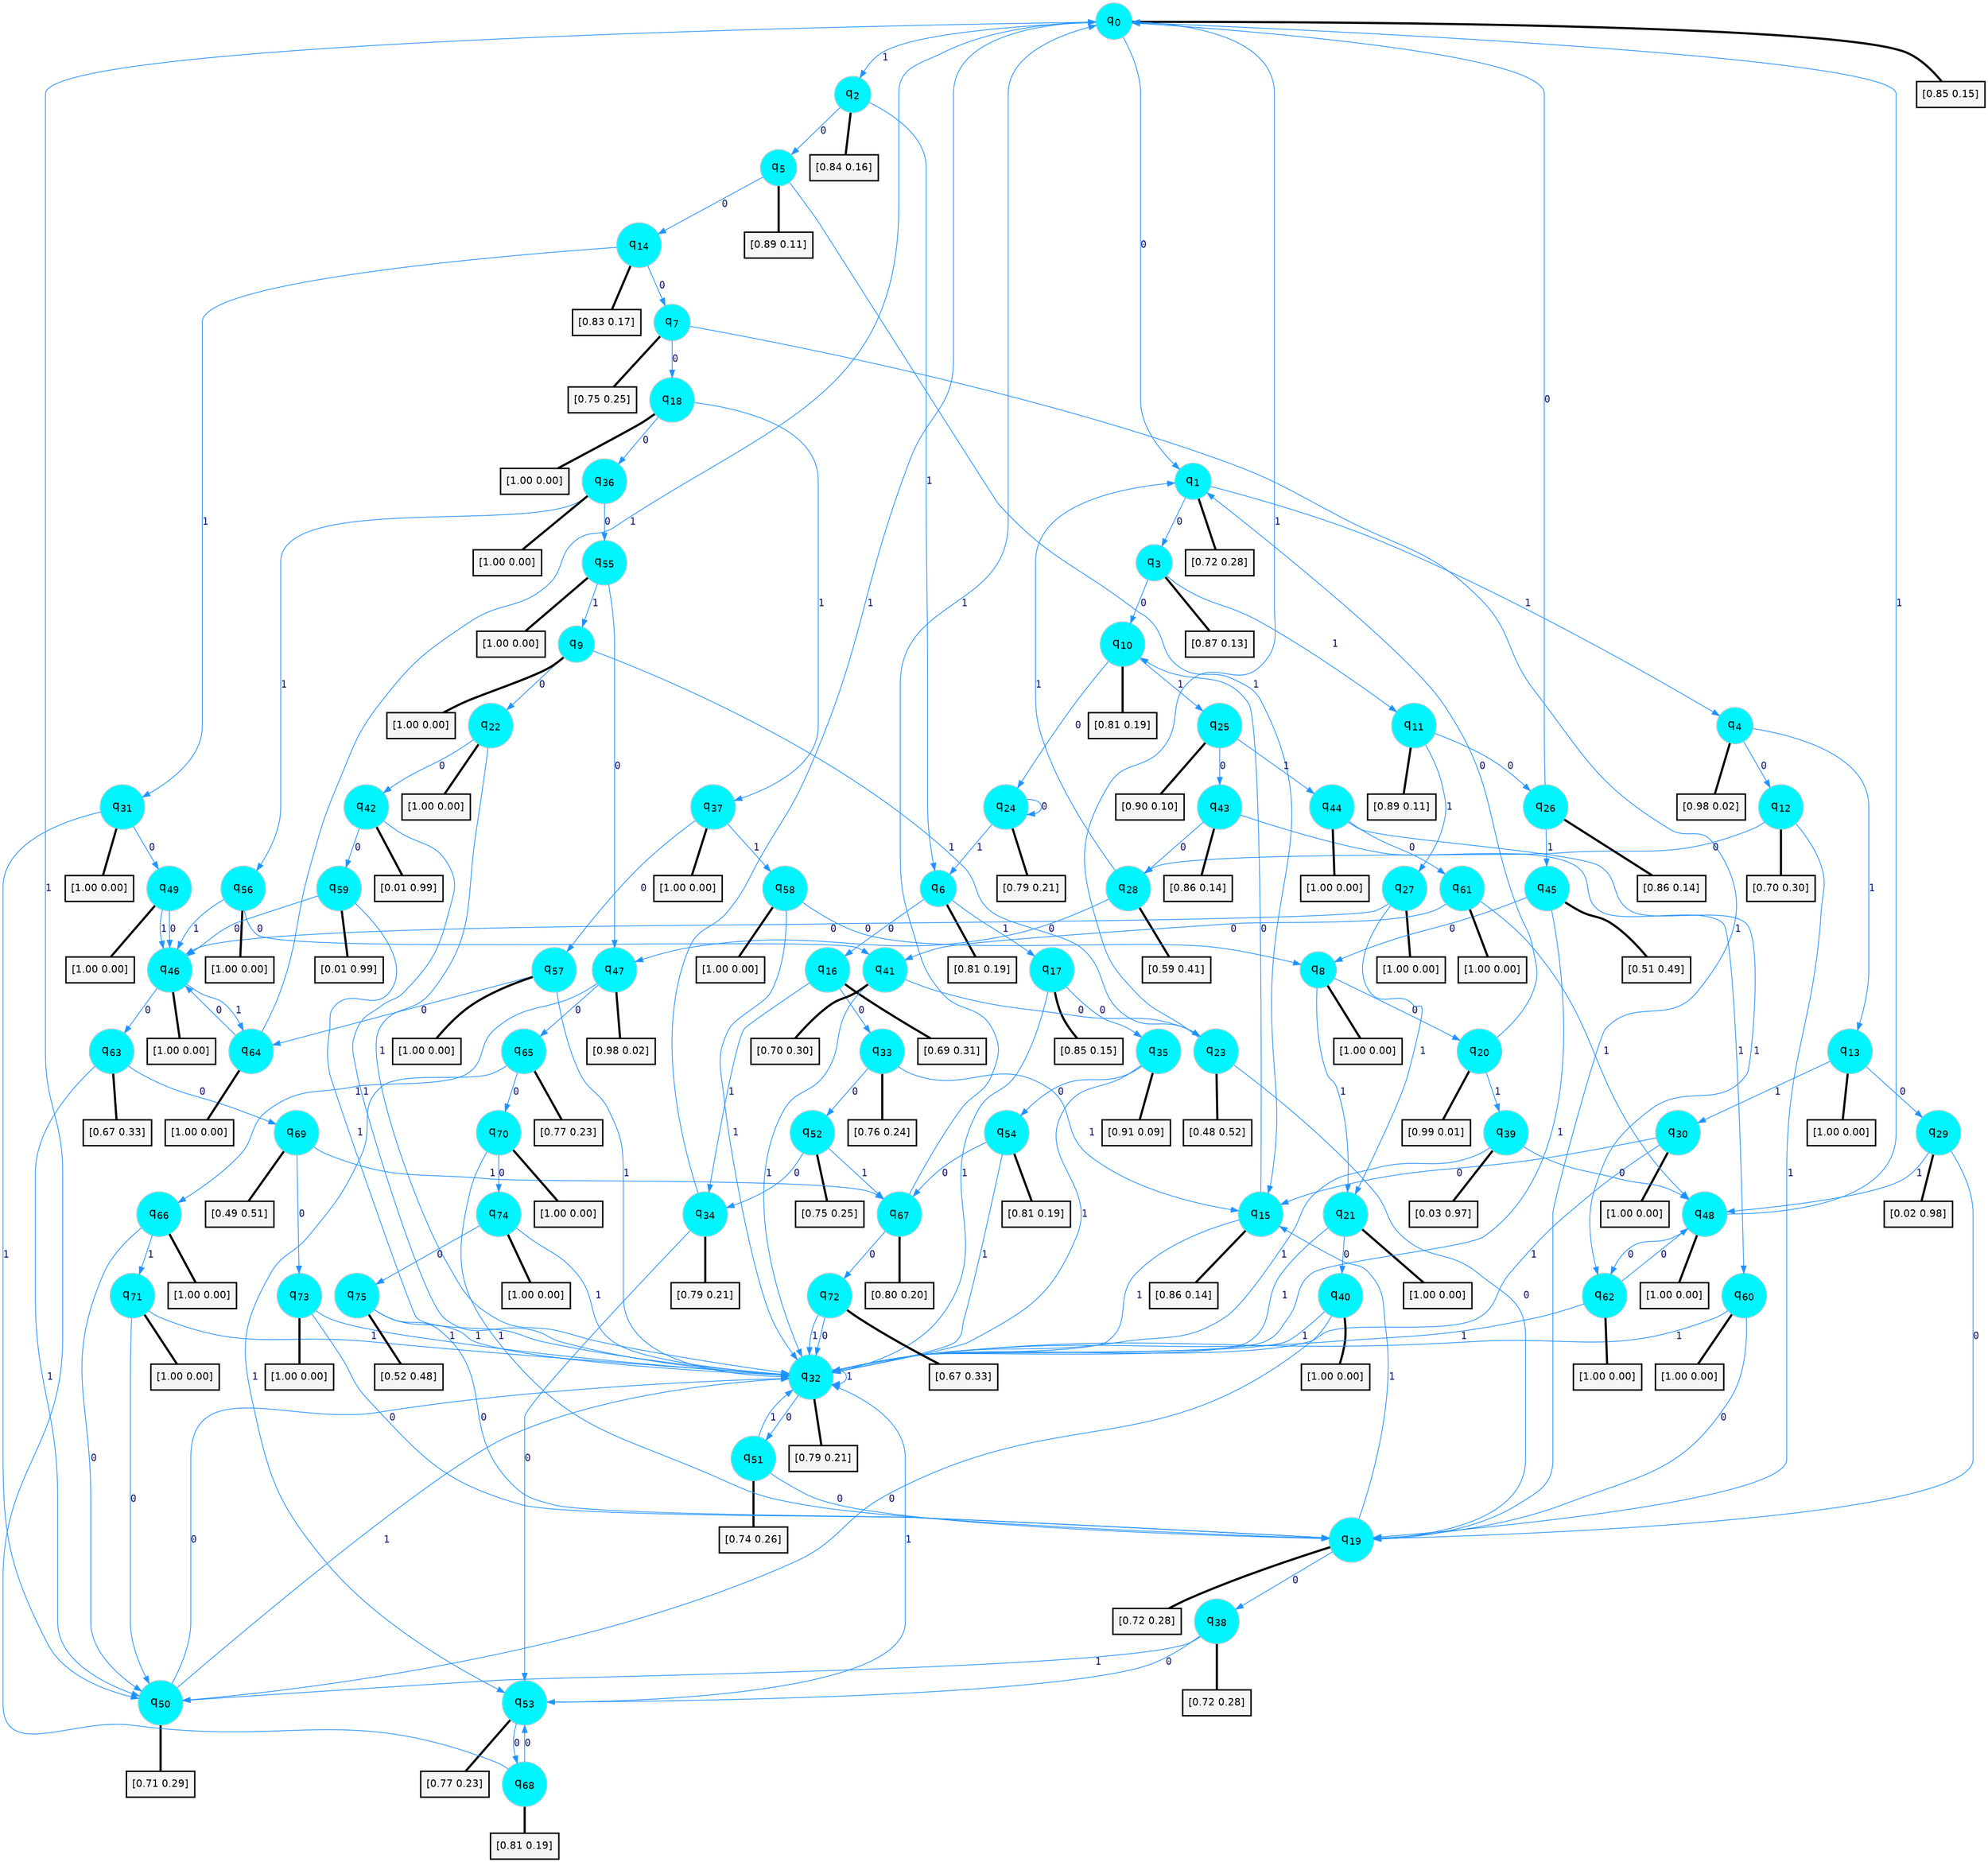 digraph G {
graph [
bgcolor=transparent, dpi=300, rankdir=TD, size="40,25"];
node [
color=gray, fillcolor=turquoise1, fontcolor=black, fontname=Helvetica, fontsize=16, fontweight=bold, shape=circle, style=filled];
edge [
arrowsize=1, color=dodgerblue1, fontcolor=midnightblue, fontname=courier, fontweight=bold, penwidth=1, style=solid, weight=20];
0[label=<q<SUB>0</SUB>>];
1[label=<q<SUB>1</SUB>>];
2[label=<q<SUB>2</SUB>>];
3[label=<q<SUB>3</SUB>>];
4[label=<q<SUB>4</SUB>>];
5[label=<q<SUB>5</SUB>>];
6[label=<q<SUB>6</SUB>>];
7[label=<q<SUB>7</SUB>>];
8[label=<q<SUB>8</SUB>>];
9[label=<q<SUB>9</SUB>>];
10[label=<q<SUB>10</SUB>>];
11[label=<q<SUB>11</SUB>>];
12[label=<q<SUB>12</SUB>>];
13[label=<q<SUB>13</SUB>>];
14[label=<q<SUB>14</SUB>>];
15[label=<q<SUB>15</SUB>>];
16[label=<q<SUB>16</SUB>>];
17[label=<q<SUB>17</SUB>>];
18[label=<q<SUB>18</SUB>>];
19[label=<q<SUB>19</SUB>>];
20[label=<q<SUB>20</SUB>>];
21[label=<q<SUB>21</SUB>>];
22[label=<q<SUB>22</SUB>>];
23[label=<q<SUB>23</SUB>>];
24[label=<q<SUB>24</SUB>>];
25[label=<q<SUB>25</SUB>>];
26[label=<q<SUB>26</SUB>>];
27[label=<q<SUB>27</SUB>>];
28[label=<q<SUB>28</SUB>>];
29[label=<q<SUB>29</SUB>>];
30[label=<q<SUB>30</SUB>>];
31[label=<q<SUB>31</SUB>>];
32[label=<q<SUB>32</SUB>>];
33[label=<q<SUB>33</SUB>>];
34[label=<q<SUB>34</SUB>>];
35[label=<q<SUB>35</SUB>>];
36[label=<q<SUB>36</SUB>>];
37[label=<q<SUB>37</SUB>>];
38[label=<q<SUB>38</SUB>>];
39[label=<q<SUB>39</SUB>>];
40[label=<q<SUB>40</SUB>>];
41[label=<q<SUB>41</SUB>>];
42[label=<q<SUB>42</SUB>>];
43[label=<q<SUB>43</SUB>>];
44[label=<q<SUB>44</SUB>>];
45[label=<q<SUB>45</SUB>>];
46[label=<q<SUB>46</SUB>>];
47[label=<q<SUB>47</SUB>>];
48[label=<q<SUB>48</SUB>>];
49[label=<q<SUB>49</SUB>>];
50[label=<q<SUB>50</SUB>>];
51[label=<q<SUB>51</SUB>>];
52[label=<q<SUB>52</SUB>>];
53[label=<q<SUB>53</SUB>>];
54[label=<q<SUB>54</SUB>>];
55[label=<q<SUB>55</SUB>>];
56[label=<q<SUB>56</SUB>>];
57[label=<q<SUB>57</SUB>>];
58[label=<q<SUB>58</SUB>>];
59[label=<q<SUB>59</SUB>>];
60[label=<q<SUB>60</SUB>>];
61[label=<q<SUB>61</SUB>>];
62[label=<q<SUB>62</SUB>>];
63[label=<q<SUB>63</SUB>>];
64[label=<q<SUB>64</SUB>>];
65[label=<q<SUB>65</SUB>>];
66[label=<q<SUB>66</SUB>>];
67[label=<q<SUB>67</SUB>>];
68[label=<q<SUB>68</SUB>>];
69[label=<q<SUB>69</SUB>>];
70[label=<q<SUB>70</SUB>>];
71[label=<q<SUB>71</SUB>>];
72[label=<q<SUB>72</SUB>>];
73[label=<q<SUB>73</SUB>>];
74[label=<q<SUB>74</SUB>>];
75[label=<q<SUB>75</SUB>>];
76[label="[0.85 0.15]", shape=box,fontcolor=black, fontname=Helvetica, fontsize=14, penwidth=2, fillcolor=whitesmoke,color=black];
77[label="[0.72 0.28]", shape=box,fontcolor=black, fontname=Helvetica, fontsize=14, penwidth=2, fillcolor=whitesmoke,color=black];
78[label="[0.84 0.16]", shape=box,fontcolor=black, fontname=Helvetica, fontsize=14, penwidth=2, fillcolor=whitesmoke,color=black];
79[label="[0.87 0.13]", shape=box,fontcolor=black, fontname=Helvetica, fontsize=14, penwidth=2, fillcolor=whitesmoke,color=black];
80[label="[0.98 0.02]", shape=box,fontcolor=black, fontname=Helvetica, fontsize=14, penwidth=2, fillcolor=whitesmoke,color=black];
81[label="[0.89 0.11]", shape=box,fontcolor=black, fontname=Helvetica, fontsize=14, penwidth=2, fillcolor=whitesmoke,color=black];
82[label="[0.81 0.19]", shape=box,fontcolor=black, fontname=Helvetica, fontsize=14, penwidth=2, fillcolor=whitesmoke,color=black];
83[label="[0.75 0.25]", shape=box,fontcolor=black, fontname=Helvetica, fontsize=14, penwidth=2, fillcolor=whitesmoke,color=black];
84[label="[1.00 0.00]", shape=box,fontcolor=black, fontname=Helvetica, fontsize=14, penwidth=2, fillcolor=whitesmoke,color=black];
85[label="[1.00 0.00]", shape=box,fontcolor=black, fontname=Helvetica, fontsize=14, penwidth=2, fillcolor=whitesmoke,color=black];
86[label="[0.81 0.19]", shape=box,fontcolor=black, fontname=Helvetica, fontsize=14, penwidth=2, fillcolor=whitesmoke,color=black];
87[label="[0.89 0.11]", shape=box,fontcolor=black, fontname=Helvetica, fontsize=14, penwidth=2, fillcolor=whitesmoke,color=black];
88[label="[0.70 0.30]", shape=box,fontcolor=black, fontname=Helvetica, fontsize=14, penwidth=2, fillcolor=whitesmoke,color=black];
89[label="[1.00 0.00]", shape=box,fontcolor=black, fontname=Helvetica, fontsize=14, penwidth=2, fillcolor=whitesmoke,color=black];
90[label="[0.83 0.17]", shape=box,fontcolor=black, fontname=Helvetica, fontsize=14, penwidth=2, fillcolor=whitesmoke,color=black];
91[label="[0.86 0.14]", shape=box,fontcolor=black, fontname=Helvetica, fontsize=14, penwidth=2, fillcolor=whitesmoke,color=black];
92[label="[0.69 0.31]", shape=box,fontcolor=black, fontname=Helvetica, fontsize=14, penwidth=2, fillcolor=whitesmoke,color=black];
93[label="[0.85 0.15]", shape=box,fontcolor=black, fontname=Helvetica, fontsize=14, penwidth=2, fillcolor=whitesmoke,color=black];
94[label="[1.00 0.00]", shape=box,fontcolor=black, fontname=Helvetica, fontsize=14, penwidth=2, fillcolor=whitesmoke,color=black];
95[label="[0.72 0.28]", shape=box,fontcolor=black, fontname=Helvetica, fontsize=14, penwidth=2, fillcolor=whitesmoke,color=black];
96[label="[0.99 0.01]", shape=box,fontcolor=black, fontname=Helvetica, fontsize=14, penwidth=2, fillcolor=whitesmoke,color=black];
97[label="[1.00 0.00]", shape=box,fontcolor=black, fontname=Helvetica, fontsize=14, penwidth=2, fillcolor=whitesmoke,color=black];
98[label="[1.00 0.00]", shape=box,fontcolor=black, fontname=Helvetica, fontsize=14, penwidth=2, fillcolor=whitesmoke,color=black];
99[label="[0.48 0.52]", shape=box,fontcolor=black, fontname=Helvetica, fontsize=14, penwidth=2, fillcolor=whitesmoke,color=black];
100[label="[0.79 0.21]", shape=box,fontcolor=black, fontname=Helvetica, fontsize=14, penwidth=2, fillcolor=whitesmoke,color=black];
101[label="[0.90 0.10]", shape=box,fontcolor=black, fontname=Helvetica, fontsize=14, penwidth=2, fillcolor=whitesmoke,color=black];
102[label="[0.86 0.14]", shape=box,fontcolor=black, fontname=Helvetica, fontsize=14, penwidth=2, fillcolor=whitesmoke,color=black];
103[label="[1.00 0.00]", shape=box,fontcolor=black, fontname=Helvetica, fontsize=14, penwidth=2, fillcolor=whitesmoke,color=black];
104[label="[0.59 0.41]", shape=box,fontcolor=black, fontname=Helvetica, fontsize=14, penwidth=2, fillcolor=whitesmoke,color=black];
105[label="[0.02 0.98]", shape=box,fontcolor=black, fontname=Helvetica, fontsize=14, penwidth=2, fillcolor=whitesmoke,color=black];
106[label="[1.00 0.00]", shape=box,fontcolor=black, fontname=Helvetica, fontsize=14, penwidth=2, fillcolor=whitesmoke,color=black];
107[label="[1.00 0.00]", shape=box,fontcolor=black, fontname=Helvetica, fontsize=14, penwidth=2, fillcolor=whitesmoke,color=black];
108[label="[0.79 0.21]", shape=box,fontcolor=black, fontname=Helvetica, fontsize=14, penwidth=2, fillcolor=whitesmoke,color=black];
109[label="[0.76 0.24]", shape=box,fontcolor=black, fontname=Helvetica, fontsize=14, penwidth=2, fillcolor=whitesmoke,color=black];
110[label="[0.79 0.21]", shape=box,fontcolor=black, fontname=Helvetica, fontsize=14, penwidth=2, fillcolor=whitesmoke,color=black];
111[label="[0.91 0.09]", shape=box,fontcolor=black, fontname=Helvetica, fontsize=14, penwidth=2, fillcolor=whitesmoke,color=black];
112[label="[1.00 0.00]", shape=box,fontcolor=black, fontname=Helvetica, fontsize=14, penwidth=2, fillcolor=whitesmoke,color=black];
113[label="[1.00 0.00]", shape=box,fontcolor=black, fontname=Helvetica, fontsize=14, penwidth=2, fillcolor=whitesmoke,color=black];
114[label="[0.72 0.28]", shape=box,fontcolor=black, fontname=Helvetica, fontsize=14, penwidth=2, fillcolor=whitesmoke,color=black];
115[label="[0.03 0.97]", shape=box,fontcolor=black, fontname=Helvetica, fontsize=14, penwidth=2, fillcolor=whitesmoke,color=black];
116[label="[1.00 0.00]", shape=box,fontcolor=black, fontname=Helvetica, fontsize=14, penwidth=2, fillcolor=whitesmoke,color=black];
117[label="[0.70 0.30]", shape=box,fontcolor=black, fontname=Helvetica, fontsize=14, penwidth=2, fillcolor=whitesmoke,color=black];
118[label="[0.01 0.99]", shape=box,fontcolor=black, fontname=Helvetica, fontsize=14, penwidth=2, fillcolor=whitesmoke,color=black];
119[label="[0.86 0.14]", shape=box,fontcolor=black, fontname=Helvetica, fontsize=14, penwidth=2, fillcolor=whitesmoke,color=black];
120[label="[1.00 0.00]", shape=box,fontcolor=black, fontname=Helvetica, fontsize=14, penwidth=2, fillcolor=whitesmoke,color=black];
121[label="[0.51 0.49]", shape=box,fontcolor=black, fontname=Helvetica, fontsize=14, penwidth=2, fillcolor=whitesmoke,color=black];
122[label="[1.00 0.00]", shape=box,fontcolor=black, fontname=Helvetica, fontsize=14, penwidth=2, fillcolor=whitesmoke,color=black];
123[label="[0.98 0.02]", shape=box,fontcolor=black, fontname=Helvetica, fontsize=14, penwidth=2, fillcolor=whitesmoke,color=black];
124[label="[1.00 0.00]", shape=box,fontcolor=black, fontname=Helvetica, fontsize=14, penwidth=2, fillcolor=whitesmoke,color=black];
125[label="[1.00 0.00]", shape=box,fontcolor=black, fontname=Helvetica, fontsize=14, penwidth=2, fillcolor=whitesmoke,color=black];
126[label="[0.71 0.29]", shape=box,fontcolor=black, fontname=Helvetica, fontsize=14, penwidth=2, fillcolor=whitesmoke,color=black];
127[label="[0.74 0.26]", shape=box,fontcolor=black, fontname=Helvetica, fontsize=14, penwidth=2, fillcolor=whitesmoke,color=black];
128[label="[0.75 0.25]", shape=box,fontcolor=black, fontname=Helvetica, fontsize=14, penwidth=2, fillcolor=whitesmoke,color=black];
129[label="[0.77 0.23]", shape=box,fontcolor=black, fontname=Helvetica, fontsize=14, penwidth=2, fillcolor=whitesmoke,color=black];
130[label="[0.81 0.19]", shape=box,fontcolor=black, fontname=Helvetica, fontsize=14, penwidth=2, fillcolor=whitesmoke,color=black];
131[label="[1.00 0.00]", shape=box,fontcolor=black, fontname=Helvetica, fontsize=14, penwidth=2, fillcolor=whitesmoke,color=black];
132[label="[1.00 0.00]", shape=box,fontcolor=black, fontname=Helvetica, fontsize=14, penwidth=2, fillcolor=whitesmoke,color=black];
133[label="[1.00 0.00]", shape=box,fontcolor=black, fontname=Helvetica, fontsize=14, penwidth=2, fillcolor=whitesmoke,color=black];
134[label="[1.00 0.00]", shape=box,fontcolor=black, fontname=Helvetica, fontsize=14, penwidth=2, fillcolor=whitesmoke,color=black];
135[label="[0.01 0.99]", shape=box,fontcolor=black, fontname=Helvetica, fontsize=14, penwidth=2, fillcolor=whitesmoke,color=black];
136[label="[1.00 0.00]", shape=box,fontcolor=black, fontname=Helvetica, fontsize=14, penwidth=2, fillcolor=whitesmoke,color=black];
137[label="[1.00 0.00]", shape=box,fontcolor=black, fontname=Helvetica, fontsize=14, penwidth=2, fillcolor=whitesmoke,color=black];
138[label="[1.00 0.00]", shape=box,fontcolor=black, fontname=Helvetica, fontsize=14, penwidth=2, fillcolor=whitesmoke,color=black];
139[label="[0.67 0.33]", shape=box,fontcolor=black, fontname=Helvetica, fontsize=14, penwidth=2, fillcolor=whitesmoke,color=black];
140[label="[1.00 0.00]", shape=box,fontcolor=black, fontname=Helvetica, fontsize=14, penwidth=2, fillcolor=whitesmoke,color=black];
141[label="[0.77 0.23]", shape=box,fontcolor=black, fontname=Helvetica, fontsize=14, penwidth=2, fillcolor=whitesmoke,color=black];
142[label="[1.00 0.00]", shape=box,fontcolor=black, fontname=Helvetica, fontsize=14, penwidth=2, fillcolor=whitesmoke,color=black];
143[label="[0.80 0.20]", shape=box,fontcolor=black, fontname=Helvetica, fontsize=14, penwidth=2, fillcolor=whitesmoke,color=black];
144[label="[0.81 0.19]", shape=box,fontcolor=black, fontname=Helvetica, fontsize=14, penwidth=2, fillcolor=whitesmoke,color=black];
145[label="[0.49 0.51]", shape=box,fontcolor=black, fontname=Helvetica, fontsize=14, penwidth=2, fillcolor=whitesmoke,color=black];
146[label="[1.00 0.00]", shape=box,fontcolor=black, fontname=Helvetica, fontsize=14, penwidth=2, fillcolor=whitesmoke,color=black];
147[label="[1.00 0.00]", shape=box,fontcolor=black, fontname=Helvetica, fontsize=14, penwidth=2, fillcolor=whitesmoke,color=black];
148[label="[0.67 0.33]", shape=box,fontcolor=black, fontname=Helvetica, fontsize=14, penwidth=2, fillcolor=whitesmoke,color=black];
149[label="[1.00 0.00]", shape=box,fontcolor=black, fontname=Helvetica, fontsize=14, penwidth=2, fillcolor=whitesmoke,color=black];
150[label="[1.00 0.00]", shape=box,fontcolor=black, fontname=Helvetica, fontsize=14, penwidth=2, fillcolor=whitesmoke,color=black];
151[label="[0.52 0.48]", shape=box,fontcolor=black, fontname=Helvetica, fontsize=14, penwidth=2, fillcolor=whitesmoke,color=black];
0->1 [label=0];
0->2 [label=1];
0->76 [arrowhead=none, penwidth=3,color=black];
1->3 [label=0];
1->4 [label=1];
1->77 [arrowhead=none, penwidth=3,color=black];
2->5 [label=0];
2->6 [label=1];
2->78 [arrowhead=none, penwidth=3,color=black];
3->10 [label=0];
3->11 [label=1];
3->79 [arrowhead=none, penwidth=3,color=black];
4->12 [label=0];
4->13 [label=1];
4->80 [arrowhead=none, penwidth=3,color=black];
5->14 [label=0];
5->15 [label=1];
5->81 [arrowhead=none, penwidth=3,color=black];
6->16 [label=0];
6->17 [label=1];
6->82 [arrowhead=none, penwidth=3,color=black];
7->18 [label=0];
7->19 [label=1];
7->83 [arrowhead=none, penwidth=3,color=black];
8->20 [label=0];
8->21 [label=1];
8->84 [arrowhead=none, penwidth=3,color=black];
9->22 [label=0];
9->23 [label=1];
9->85 [arrowhead=none, penwidth=3,color=black];
10->24 [label=0];
10->25 [label=1];
10->86 [arrowhead=none, penwidth=3,color=black];
11->26 [label=0];
11->27 [label=1];
11->87 [arrowhead=none, penwidth=3,color=black];
12->28 [label=0];
12->19 [label=1];
12->88 [arrowhead=none, penwidth=3,color=black];
13->29 [label=0];
13->30 [label=1];
13->89 [arrowhead=none, penwidth=3,color=black];
14->7 [label=0];
14->31 [label=1];
14->90 [arrowhead=none, penwidth=3,color=black];
15->10 [label=0];
15->32 [label=1];
15->91 [arrowhead=none, penwidth=3,color=black];
16->33 [label=0];
16->34 [label=1];
16->92 [arrowhead=none, penwidth=3,color=black];
17->35 [label=0];
17->32 [label=1];
17->93 [arrowhead=none, penwidth=3,color=black];
18->36 [label=0];
18->37 [label=1];
18->94 [arrowhead=none, penwidth=3,color=black];
19->38 [label=0];
19->15 [label=1];
19->95 [arrowhead=none, penwidth=3,color=black];
20->1 [label=0];
20->39 [label=1];
20->96 [arrowhead=none, penwidth=3,color=black];
21->40 [label=0];
21->32 [label=1];
21->97 [arrowhead=none, penwidth=3,color=black];
22->42 [label=0];
22->32 [label=1];
22->98 [arrowhead=none, penwidth=3,color=black];
23->19 [label=0];
23->0 [label=1];
23->99 [arrowhead=none, penwidth=3,color=black];
24->24 [label=0];
24->6 [label=1];
24->100 [arrowhead=none, penwidth=3,color=black];
25->43 [label=0];
25->44 [label=1];
25->101 [arrowhead=none, penwidth=3,color=black];
26->0 [label=0];
26->45 [label=1];
26->102 [arrowhead=none, penwidth=3,color=black];
27->46 [label=0];
27->21 [label=1];
27->103 [arrowhead=none, penwidth=3,color=black];
28->47 [label=0];
28->1 [label=1];
28->104 [arrowhead=none, penwidth=3,color=black];
29->19 [label=0];
29->48 [label=1];
29->105 [arrowhead=none, penwidth=3,color=black];
30->15 [label=0];
30->32 [label=1];
30->106 [arrowhead=none, penwidth=3,color=black];
31->49 [label=0];
31->50 [label=1];
31->107 [arrowhead=none, penwidth=3,color=black];
32->51 [label=0];
32->32 [label=1];
32->108 [arrowhead=none, penwidth=3,color=black];
33->52 [label=0];
33->15 [label=1];
33->109 [arrowhead=none, penwidth=3,color=black];
34->53 [label=0];
34->0 [label=1];
34->110 [arrowhead=none, penwidth=3,color=black];
35->54 [label=0];
35->32 [label=1];
35->111 [arrowhead=none, penwidth=3,color=black];
36->55 [label=0];
36->56 [label=1];
36->112 [arrowhead=none, penwidth=3,color=black];
37->57 [label=0];
37->58 [label=1];
37->113 [arrowhead=none, penwidth=3,color=black];
38->53 [label=0];
38->50 [label=1];
38->114 [arrowhead=none, penwidth=3,color=black];
39->48 [label=0];
39->32 [label=1];
39->115 [arrowhead=none, penwidth=3,color=black];
40->50 [label=0];
40->32 [label=1];
40->116 [arrowhead=none, penwidth=3,color=black];
41->23 [label=0];
41->32 [label=1];
41->117 [arrowhead=none, penwidth=3,color=black];
42->59 [label=0];
42->32 [label=1];
42->118 [arrowhead=none, penwidth=3,color=black];
43->28 [label=0];
43->60 [label=1];
43->119 [arrowhead=none, penwidth=3,color=black];
44->61 [label=0];
44->62 [label=1];
44->120 [arrowhead=none, penwidth=3,color=black];
45->8 [label=0];
45->32 [label=1];
45->121 [arrowhead=none, penwidth=3,color=black];
46->63 [label=0];
46->64 [label=1];
46->122 [arrowhead=none, penwidth=3,color=black];
47->65 [label=0];
47->66 [label=1];
47->123 [arrowhead=none, penwidth=3,color=black];
48->62 [label=0];
48->0 [label=1];
48->124 [arrowhead=none, penwidth=3,color=black];
49->46 [label=0];
49->46 [label=1];
49->125 [arrowhead=none, penwidth=3,color=black];
50->32 [label=0];
50->32 [label=1];
50->126 [arrowhead=none, penwidth=3,color=black];
51->19 [label=0];
51->32 [label=1];
51->127 [arrowhead=none, penwidth=3,color=black];
52->34 [label=0];
52->67 [label=1];
52->128 [arrowhead=none, penwidth=3,color=black];
53->68 [label=0];
53->32 [label=1];
53->129 [arrowhead=none, penwidth=3,color=black];
54->67 [label=0];
54->32 [label=1];
54->130 [arrowhead=none, penwidth=3,color=black];
55->47 [label=0];
55->9 [label=1];
55->131 [arrowhead=none, penwidth=3,color=black];
56->41 [label=0];
56->46 [label=1];
56->132 [arrowhead=none, penwidth=3,color=black];
57->64 [label=0];
57->32 [label=1];
57->133 [arrowhead=none, penwidth=3,color=black];
58->8 [label=0];
58->32 [label=1];
58->134 [arrowhead=none, penwidth=3,color=black];
59->46 [label=0];
59->32 [label=1];
59->135 [arrowhead=none, penwidth=3,color=black];
60->19 [label=0];
60->32 [label=1];
60->136 [arrowhead=none, penwidth=3,color=black];
61->41 [label=0];
61->48 [label=1];
61->137 [arrowhead=none, penwidth=3,color=black];
62->48 [label=0];
62->32 [label=1];
62->138 [arrowhead=none, penwidth=3,color=black];
63->69 [label=0];
63->50 [label=1];
63->139 [arrowhead=none, penwidth=3,color=black];
64->46 [label=0];
64->0 [label=1];
64->140 [arrowhead=none, penwidth=3,color=black];
65->70 [label=0];
65->53 [label=1];
65->141 [arrowhead=none, penwidth=3,color=black];
66->50 [label=0];
66->71 [label=1];
66->142 [arrowhead=none, penwidth=3,color=black];
67->72 [label=0];
67->0 [label=1];
67->143 [arrowhead=none, penwidth=3,color=black];
68->53 [label=0];
68->0 [label=1];
68->144 [arrowhead=none, penwidth=3,color=black];
69->73 [label=0];
69->67 [label=1];
69->145 [arrowhead=none, penwidth=3,color=black];
70->74 [label=0];
70->19 [label=1];
70->146 [arrowhead=none, penwidth=3,color=black];
71->50 [label=0];
71->32 [label=1];
71->147 [arrowhead=none, penwidth=3,color=black];
72->32 [label=0];
72->32 [label=1];
72->148 [arrowhead=none, penwidth=3,color=black];
73->19 [label=0];
73->32 [label=1];
73->149 [arrowhead=none, penwidth=3,color=black];
74->75 [label=0];
74->32 [label=1];
74->150 [arrowhead=none, penwidth=3,color=black];
75->19 [label=0];
75->32 [label=1];
75->151 [arrowhead=none, penwidth=3,color=black];
}
